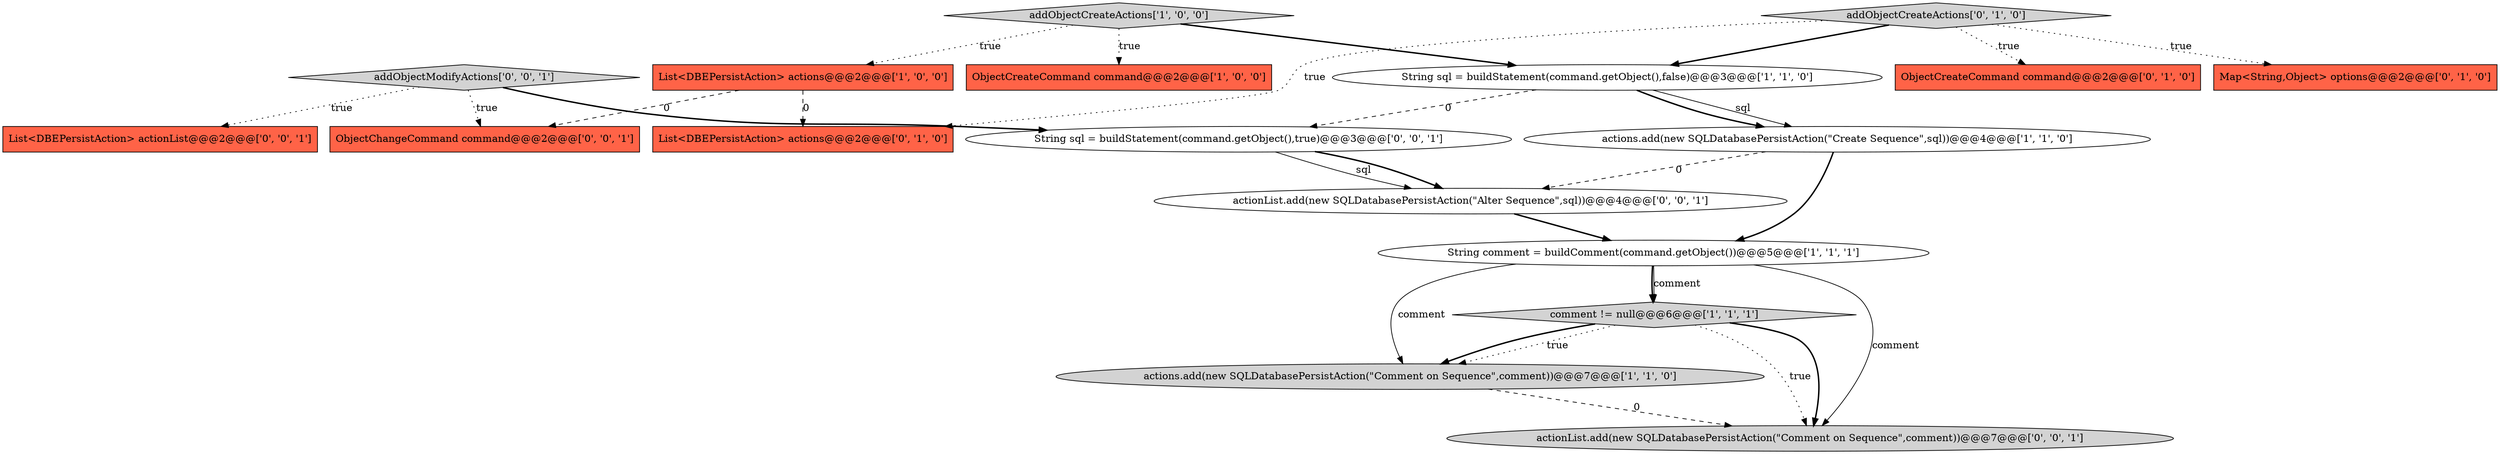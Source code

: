 digraph {
2 [style = filled, label = "addObjectCreateActions['1', '0', '0']", fillcolor = lightgray, shape = diamond image = "AAA0AAABBB1BBB"];
3 [style = filled, label = "comment != null@@@6@@@['1', '1', '1']", fillcolor = lightgray, shape = diamond image = "AAA0AAABBB1BBB"];
16 [style = filled, label = "actionList.add(new SQLDatabasePersistAction(\"Alter Sequence\",sql))@@@4@@@['0', '0', '1']", fillcolor = white, shape = ellipse image = "AAA0AAABBB3BBB"];
0 [style = filled, label = "String sql = buildStatement(command.getObject(),false)@@@3@@@['1', '1', '0']", fillcolor = white, shape = ellipse image = "AAA0AAABBB1BBB"];
17 [style = filled, label = "addObjectModifyActions['0', '0', '1']", fillcolor = lightgray, shape = diamond image = "AAA0AAABBB3BBB"];
14 [style = filled, label = "String sql = buildStatement(command.getObject(),true)@@@3@@@['0', '0', '1']", fillcolor = white, shape = ellipse image = "AAA0AAABBB3BBB"];
9 [style = filled, label = "Map<String,Object> options@@@2@@@['0', '1', '0']", fillcolor = tomato, shape = box image = "AAA0AAABBB2BBB"];
6 [style = filled, label = "String comment = buildComment(command.getObject())@@@5@@@['1', '1', '1']", fillcolor = white, shape = ellipse image = "AAA0AAABBB1BBB"];
5 [style = filled, label = "ObjectCreateCommand command@@@2@@@['1', '0', '0']", fillcolor = tomato, shape = box image = "AAA0AAABBB1BBB"];
7 [style = filled, label = "List<DBEPersistAction> actions@@@2@@@['1', '0', '0']", fillcolor = tomato, shape = box image = "AAA1AAABBB1BBB"];
11 [style = filled, label = "List<DBEPersistAction> actions@@@2@@@['0', '1', '0']", fillcolor = tomato, shape = box image = "AAA1AAABBB2BBB"];
12 [style = filled, label = "actionList.add(new SQLDatabasePersistAction(\"Comment on Sequence\",comment))@@@7@@@['0', '0', '1']", fillcolor = lightgray, shape = ellipse image = "AAA0AAABBB3BBB"];
1 [style = filled, label = "actions.add(new SQLDatabasePersistAction(\"Create Sequence\",sql))@@@4@@@['1', '1', '0']", fillcolor = white, shape = ellipse image = "AAA0AAABBB1BBB"];
4 [style = filled, label = "actions.add(new SQLDatabasePersistAction(\"Comment on Sequence\",comment))@@@7@@@['1', '1', '0']", fillcolor = lightgray, shape = ellipse image = "AAA0AAABBB1BBB"];
10 [style = filled, label = "ObjectCreateCommand command@@@2@@@['0', '1', '0']", fillcolor = tomato, shape = box image = "AAA0AAABBB2BBB"];
15 [style = filled, label = "ObjectChangeCommand command@@@2@@@['0', '0', '1']", fillcolor = tomato, shape = box image = "AAA0AAABBB3BBB"];
13 [style = filled, label = "List<DBEPersistAction> actionList@@@2@@@['0', '0', '1']", fillcolor = tomato, shape = box image = "AAA0AAABBB3BBB"];
8 [style = filled, label = "addObjectCreateActions['0', '1', '0']", fillcolor = lightgray, shape = diamond image = "AAA0AAABBB2BBB"];
14->16 [style = bold, label=""];
6->3 [style = bold, label=""];
16->6 [style = bold, label=""];
6->4 [style = solid, label="comment"];
7->11 [style = dashed, label="0"];
3->4 [style = dotted, label="true"];
3->12 [style = bold, label=""];
8->10 [style = dotted, label="true"];
6->12 [style = solid, label="comment"];
3->4 [style = bold, label=""];
14->16 [style = solid, label="sql"];
4->12 [style = dashed, label="0"];
8->0 [style = bold, label=""];
0->14 [style = dashed, label="0"];
0->1 [style = solid, label="sql"];
2->0 [style = bold, label=""];
1->6 [style = bold, label=""];
17->15 [style = dotted, label="true"];
17->14 [style = bold, label=""];
1->16 [style = dashed, label="0"];
0->1 [style = bold, label=""];
6->3 [style = solid, label="comment"];
2->7 [style = dotted, label="true"];
3->12 [style = dotted, label="true"];
7->15 [style = dashed, label="0"];
8->11 [style = dotted, label="true"];
8->9 [style = dotted, label="true"];
2->5 [style = dotted, label="true"];
17->13 [style = dotted, label="true"];
}
